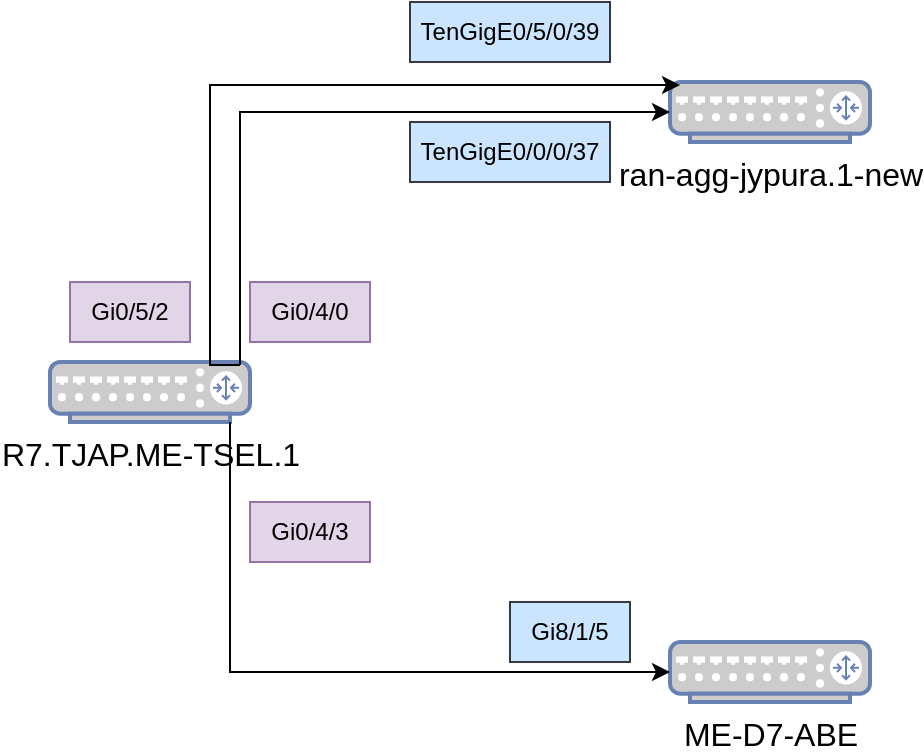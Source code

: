 <mxfile version="24.7.7">
  <diagram name="Page-1" id="80d4a630-b321-0f5e-ff81-c5a36ef4752d">
    <mxGraphModel dx="1105" dy="643" grid="1" gridSize="10" guides="1" tooltips="1" connect="1" arrows="1" fold="1" page="1" pageScale="1" pageWidth="1100" pageHeight="850" background="none" math="0" shadow="0">
      <root>
        <mxCell id="0" />
        <mxCell id="1" parent="0" />
        <mxCell id="10BOv69aOQemYtooPYbH-1" value="&lt;font style=&quot;font-size: 16px;&quot; color=&quot;#000000&quot;&gt;R7.TJAP.ME-TSEL.1&lt;/font&gt;" style="fontColor=#0066CC;verticalAlign=top;verticalLabelPosition=bottom;labelPosition=center;align=center;html=1;outlineConnect=0;fillColor=#CCCCCC;strokeColor=#6881B3;gradientColor=none;gradientDirection=north;strokeWidth=2;shape=mxgraph.networks.router;" vertex="1" parent="1">
          <mxGeometry x="190" y="370" width="100" height="30" as="geometry" />
        </mxCell>
        <mxCell id="10BOv69aOQemYtooPYbH-2" value="&lt;font color=&quot;#000000&quot; style=&quot;font-size: 16px;&quot;&gt;ran-agg-jypura.1-new&lt;/font&gt;" style="fontColor=#0066CC;verticalAlign=top;verticalLabelPosition=bottom;labelPosition=center;align=center;html=1;outlineConnect=0;fillColor=#CCCCCC;strokeColor=#6881B3;gradientColor=none;gradientDirection=north;strokeWidth=2;shape=mxgraph.networks.router;" vertex="1" parent="1">
          <mxGeometry x="500" y="230" width="100" height="30" as="geometry" />
        </mxCell>
        <mxCell id="10BOv69aOQemYtooPYbH-3" value="&lt;font color=&quot;#000000&quot; style=&quot;font-size: 16px;&quot;&gt;ME-D7-ABE&lt;/font&gt;" style="fontColor=#0066CC;verticalAlign=top;verticalLabelPosition=bottom;labelPosition=center;align=center;html=1;outlineConnect=0;fillColor=#CCCCCC;strokeColor=#6881B3;gradientColor=none;gradientDirection=north;strokeWidth=2;shape=mxgraph.networks.router;" vertex="1" parent="1">
          <mxGeometry x="500" y="510" width="100" height="30" as="geometry" />
        </mxCell>
        <mxCell id="10BOv69aOQemYtooPYbH-7" style="edgeStyle=orthogonalEdgeStyle;rounded=0;orthogonalLoop=1;jettySize=auto;html=1;exitX=0.95;exitY=0.05;exitDx=0;exitDy=0;exitPerimeter=0;entryX=0;entryY=0.5;entryDx=0;entryDy=0;entryPerimeter=0;" edge="1" parent="1" source="10BOv69aOQemYtooPYbH-1" target="10BOv69aOQemYtooPYbH-2">
          <mxGeometry relative="1" as="geometry">
            <Array as="points">
              <mxPoint x="285" y="245" />
            </Array>
          </mxGeometry>
        </mxCell>
        <mxCell id="10BOv69aOQemYtooPYbH-8" style="edgeStyle=orthogonalEdgeStyle;rounded=0;orthogonalLoop=1;jettySize=auto;html=1;exitX=0.9;exitY=1;exitDx=0;exitDy=0;exitPerimeter=0;entryX=0;entryY=0.5;entryDx=0;entryDy=0;entryPerimeter=0;" edge="1" parent="1" source="10BOv69aOQemYtooPYbH-1" target="10BOv69aOQemYtooPYbH-3">
          <mxGeometry relative="1" as="geometry" />
        </mxCell>
        <mxCell id="10BOv69aOQemYtooPYbH-9" style="edgeStyle=orthogonalEdgeStyle;rounded=0;orthogonalLoop=1;jettySize=auto;html=1;exitX=0.95;exitY=0.05;exitDx=0;exitDy=0;exitPerimeter=0;entryX=0.05;entryY=0.05;entryDx=0;entryDy=0;entryPerimeter=0;" edge="1" parent="1" source="10BOv69aOQemYtooPYbH-1" target="10BOv69aOQemYtooPYbH-2">
          <mxGeometry relative="1" as="geometry">
            <Array as="points">
              <mxPoint x="270" y="372" />
              <mxPoint x="270" y="232" />
            </Array>
          </mxGeometry>
        </mxCell>
        <mxCell id="10BOv69aOQemYtooPYbH-11" value="Gi8/1/5" style="text;strokeColor=#36393d;align=center;fillColor=#cce5ff;html=1;verticalAlign=middle;whiteSpace=wrap;rounded=0;" vertex="1" parent="1">
          <mxGeometry x="420" y="490" width="60" height="30" as="geometry" />
        </mxCell>
        <mxCell id="10BOv69aOQemYtooPYbH-12" value="Gi0/4/3" style="text;strokeColor=#9673a6;align=center;fillColor=#e1d5e7;html=1;verticalAlign=middle;whiteSpace=wrap;rounded=0;" vertex="1" parent="1">
          <mxGeometry x="290" y="440" width="60" height="30" as="geometry" />
        </mxCell>
        <mxCell id="10BOv69aOQemYtooPYbH-13" value="Gi0/4/0" style="text;strokeColor=#9673a6;align=center;fillColor=#e1d5e7;html=1;verticalAlign=middle;whiteSpace=wrap;rounded=0;" vertex="1" parent="1">
          <mxGeometry x="290" y="330" width="60" height="30" as="geometry" />
        </mxCell>
        <mxCell id="10BOv69aOQemYtooPYbH-14" value="TenGigE0/0/0/37" style="text;align=center;html=1;verticalAlign=middle;whiteSpace=wrap;rounded=0;fillColor=#cce5ff;strokeColor=#36393d;" vertex="1" parent="1">
          <mxGeometry x="370" y="250" width="100" height="30" as="geometry" />
        </mxCell>
        <mxCell id="10BOv69aOQemYtooPYbH-15" value="TenGigE0/5/0/39" style="text;align=center;html=1;verticalAlign=middle;whiteSpace=wrap;rounded=0;fillColor=#cce5ff;strokeColor=#36393d;" vertex="1" parent="1">
          <mxGeometry x="370" y="190" width="100" height="30" as="geometry" />
        </mxCell>
        <mxCell id="10BOv69aOQemYtooPYbH-17" value="Gi0/5/2" style="text;strokeColor=#9673a6;align=center;fillColor=#e1d5e7;html=1;verticalAlign=middle;whiteSpace=wrap;rounded=0;" vertex="1" parent="1">
          <mxGeometry x="200" y="330" width="60" height="30" as="geometry" />
        </mxCell>
      </root>
    </mxGraphModel>
  </diagram>
</mxfile>

